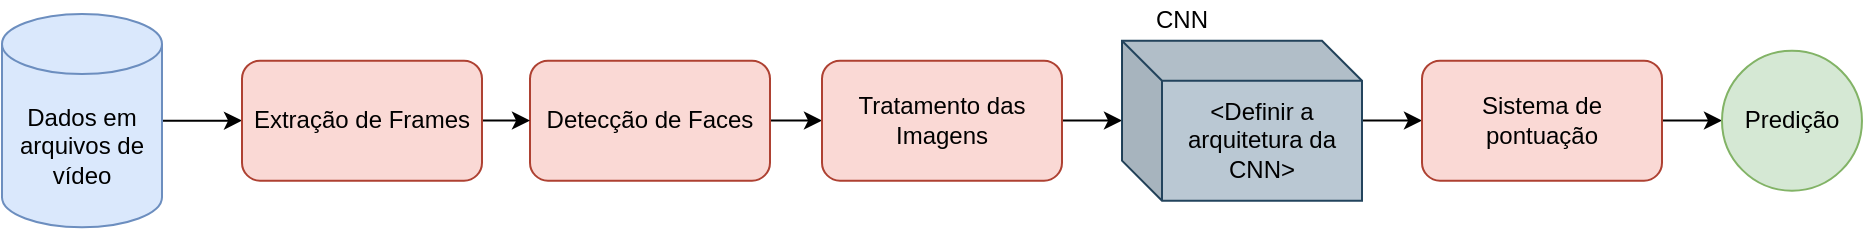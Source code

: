 <mxfile version="15.5.8" type="device"><diagram id="5sLlTVor45u0jADC_Cmd" name="Page-1"><mxGraphModel dx="1422" dy="762" grid="1" gridSize="10" guides="1" tooltips="1" connect="1" arrows="1" fold="1" page="1" pageScale="1" pageWidth="827" pageHeight="1169" math="0" shadow="0"><root><mxCell id="0"/><mxCell id="1" parent="0"/><mxCell id="5MnM-UbqMzT-cX7wfeLR-8" value="" style="edgeStyle=orthogonalEdgeStyle;rounded=0;orthogonalLoop=1;jettySize=auto;html=1;" parent="1" source="5MnM-UbqMzT-cX7wfeLR-1" target="5MnM-UbqMzT-cX7wfeLR-6" edge="1"><mxGeometry relative="1" as="geometry"/></mxCell><mxCell id="5MnM-UbqMzT-cX7wfeLR-1" value="Dados em arquivos de vídeo" style="shape=cylinder3;whiteSpace=wrap;html=1;boundedLbl=1;backgroundOutline=1;size=15;fillColor=#dae8fc;strokeColor=#6c8ebf;" parent="1" vertex="1"><mxGeometry x="30" y="260" width="80" height="106.67" as="geometry"/></mxCell><mxCell id="5MnM-UbqMzT-cX7wfeLR-10" value="" style="edgeStyle=orthogonalEdgeStyle;rounded=0;orthogonalLoop=1;jettySize=auto;html=1;" parent="1" source="5MnM-UbqMzT-cX7wfeLR-2" target="5MnM-UbqMzT-cX7wfeLR-5" edge="1"><mxGeometry relative="1" as="geometry"/></mxCell><mxCell id="5MnM-UbqMzT-cX7wfeLR-2" value="Detecção de Faces" style="rounded=1;whiteSpace=wrap;html=1;fillColor=#fad9d5;strokeColor=#ae4132;" parent="1" vertex="1"><mxGeometry x="294" y="283.34" width="120" height="60" as="geometry"/></mxCell><mxCell id="5MnM-UbqMzT-cX7wfeLR-11" value="" style="edgeStyle=orthogonalEdgeStyle;rounded=0;orthogonalLoop=1;jettySize=auto;html=1;" parent="1" source="5MnM-UbqMzT-cX7wfeLR-5" target="5MnM-UbqMzT-cX7wfeLR-7" edge="1"><mxGeometry relative="1" as="geometry"/></mxCell><mxCell id="5MnM-UbqMzT-cX7wfeLR-5" value="Tratamento das Imagens" style="rounded=1;whiteSpace=wrap;html=1;fillColor=#fad9d5;strokeColor=#ae4132;" parent="1" vertex="1"><mxGeometry x="440" y="283.34" width="120" height="60" as="geometry"/></mxCell><mxCell id="5MnM-UbqMzT-cX7wfeLR-9" value="" style="edgeStyle=orthogonalEdgeStyle;rounded=0;orthogonalLoop=1;jettySize=auto;html=1;" parent="1" source="5MnM-UbqMzT-cX7wfeLR-6" target="5MnM-UbqMzT-cX7wfeLR-2" edge="1"><mxGeometry relative="1" as="geometry"/></mxCell><mxCell id="5MnM-UbqMzT-cX7wfeLR-6" value="Extração de Frames" style="rounded=1;whiteSpace=wrap;html=1;fillColor=#fad9d5;strokeColor=#ae4132;" parent="1" vertex="1"><mxGeometry x="150" y="283.34" width="120" height="60" as="geometry"/></mxCell><mxCell id="SF-Vy1-_vyLcloPFdb4X-1" value="" style="edgeStyle=orthogonalEdgeStyle;rounded=0;orthogonalLoop=1;jettySize=auto;html=1;" edge="1" parent="1" source="5MnM-UbqMzT-cX7wfeLR-7" target="5MnM-UbqMzT-cX7wfeLR-15"><mxGeometry relative="1" as="geometry"/></mxCell><mxCell id="5MnM-UbqMzT-cX7wfeLR-7" value="&amp;lt;Definir a arquitetura da CNN&amp;gt;" style="shape=cube;whiteSpace=wrap;html=1;boundedLbl=1;backgroundOutline=1;darkOpacity=0.05;darkOpacity2=0.1;fillColor=#bac8d3;strokeColor=#23445d;" parent="1" vertex="1"><mxGeometry x="590" y="273.34" width="120" height="80" as="geometry"/></mxCell><mxCell id="5MnM-UbqMzT-cX7wfeLR-14" value="CNN" style="text;html=1;strokeColor=none;fillColor=none;align=center;verticalAlign=middle;whiteSpace=wrap;rounded=0;" parent="1" vertex="1"><mxGeometry x="590" y="253.35" width="60" height="19.99" as="geometry"/></mxCell><mxCell id="SF-Vy1-_vyLcloPFdb4X-2" value="" style="edgeStyle=orthogonalEdgeStyle;rounded=0;orthogonalLoop=1;jettySize=auto;html=1;" edge="1" parent="1" source="5MnM-UbqMzT-cX7wfeLR-15" target="5MnM-UbqMzT-cX7wfeLR-17"><mxGeometry relative="1" as="geometry"/></mxCell><mxCell id="5MnM-UbqMzT-cX7wfeLR-15" value="Sistema de pontuação" style="rounded=1;whiteSpace=wrap;html=1;fillColor=#fad9d5;strokeColor=#ae4132;" parent="1" vertex="1"><mxGeometry x="740" y="283.34" width="120" height="60" as="geometry"/></mxCell><mxCell id="5MnM-UbqMzT-cX7wfeLR-17" value="Predição" style="ellipse;whiteSpace=wrap;html=1;aspect=fixed;fillColor=#d5e8d4;strokeColor=#82b366;" parent="1" vertex="1"><mxGeometry x="890" y="278.34" width="69.99" height="69.99" as="geometry"/></mxCell></root></mxGraphModel></diagram></mxfile>